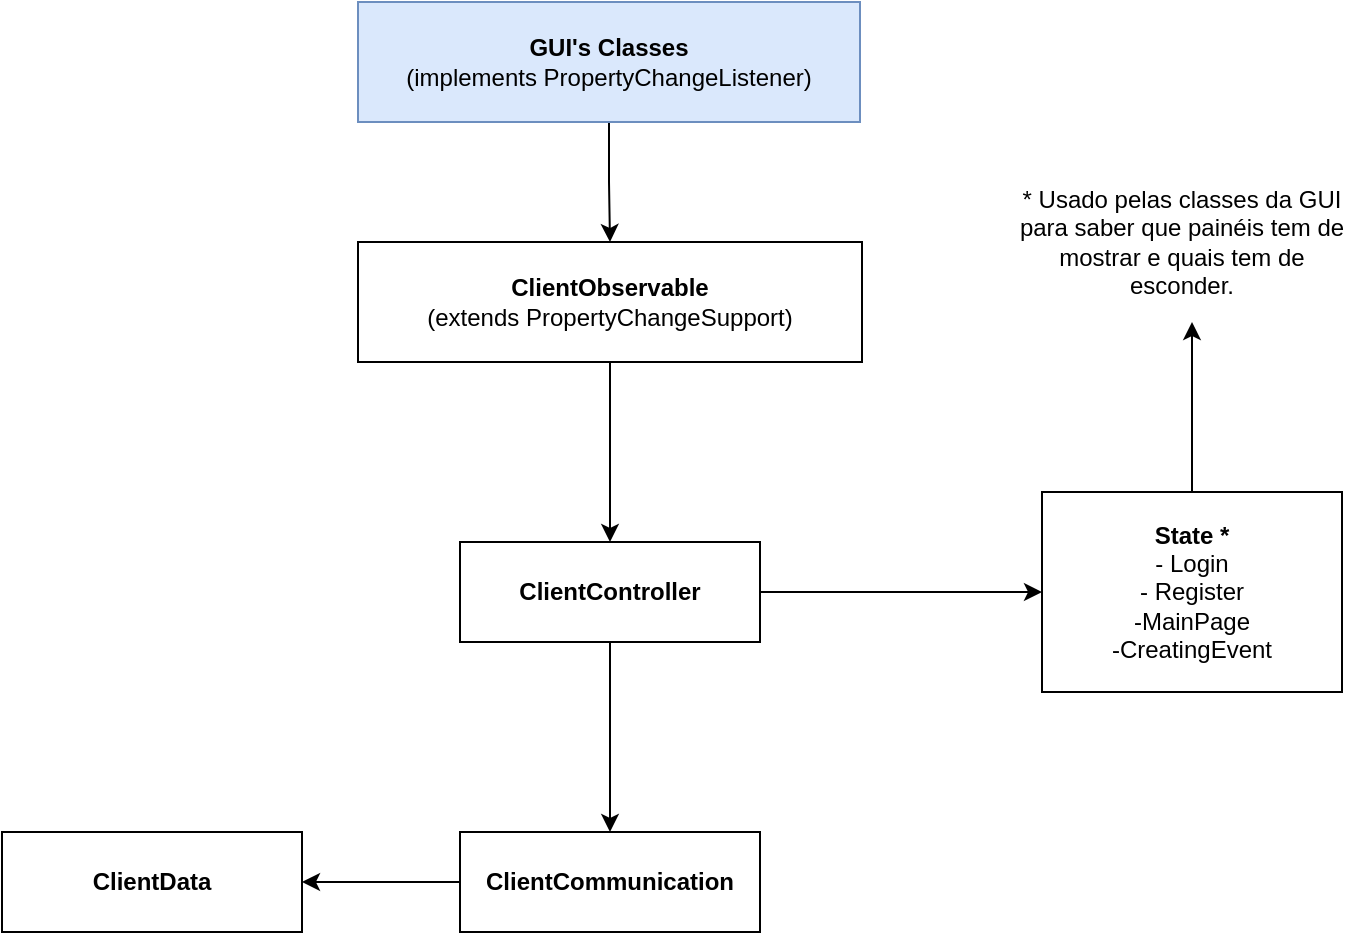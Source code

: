 <mxfile version="13.9.9" type="device"><diagram id="gMTZkr99O7j1D7kOCMaE" name="Page-1"><mxGraphModel dx="1106" dy="788" grid="1" gridSize="10" guides="1" tooltips="1" connect="1" arrows="1" fold="1" page="1" pageScale="1" pageWidth="827" pageHeight="1169" math="0" shadow="0"><root><mxCell id="0"/><mxCell id="1" parent="0"/><mxCell id="4AfntD0hj106FUGerTyk-3" style="edgeStyle=orthogonalEdgeStyle;rounded=0;orthogonalLoop=1;jettySize=auto;html=1;exitX=0.5;exitY=1;exitDx=0;exitDy=0;entryX=0.5;entryY=0;entryDx=0;entryDy=0;" parent="1" source="4AfntD0hj106FUGerTyk-1" target="4AfntD0hj106FUGerTyk-2" edge="1"><mxGeometry relative="1" as="geometry"/></mxCell><mxCell id="4AfntD0hj106FUGerTyk-1" value="&lt;b&gt;ClientObservable&lt;/b&gt;&lt;br&gt;(extends PropertyChangeSupport)" style="rounded=0;whiteSpace=wrap;html=1;" parent="1" vertex="1"><mxGeometry x="288" y="140" width="252" height="60" as="geometry"/></mxCell><mxCell id="4AfntD0hj106FUGerTyk-5" style="edgeStyle=orthogonalEdgeStyle;rounded=0;orthogonalLoop=1;jettySize=auto;html=1;exitX=0.5;exitY=1;exitDx=0;exitDy=0;entryX=0.5;entryY=0;entryDx=0;entryDy=0;" parent="1" source="4AfntD0hj106FUGerTyk-2" target="4AfntD0hj106FUGerTyk-4" edge="1"><mxGeometry relative="1" as="geometry"/></mxCell><mxCell id="4AfntD0hj106FUGerTyk-7" style="edgeStyle=orthogonalEdgeStyle;rounded=0;orthogonalLoop=1;jettySize=auto;html=1;exitX=1;exitY=0.5;exitDx=0;exitDy=0;entryX=0;entryY=0.5;entryDx=0;entryDy=0;" parent="1" source="4AfntD0hj106FUGerTyk-2" target="4AfntD0hj106FUGerTyk-6" edge="1"><mxGeometry relative="1" as="geometry"/></mxCell><mxCell id="4AfntD0hj106FUGerTyk-2" value="&lt;b&gt;ClientController&lt;/b&gt;" style="rounded=0;whiteSpace=wrap;html=1;" parent="1" vertex="1"><mxGeometry x="339" y="290" width="150" height="50" as="geometry"/></mxCell><mxCell id="4AfntD0hj106FUGerTyk-11" style="edgeStyle=orthogonalEdgeStyle;rounded=0;orthogonalLoop=1;jettySize=auto;html=1;exitX=0;exitY=0.5;exitDx=0;exitDy=0;entryX=1;entryY=0.5;entryDx=0;entryDy=0;" parent="1" source="4AfntD0hj106FUGerTyk-4" target="4AfntD0hj106FUGerTyk-10" edge="1"><mxGeometry relative="1" as="geometry"/></mxCell><mxCell id="4AfntD0hj106FUGerTyk-4" value="&lt;b&gt;ClientCommunication&lt;/b&gt;" style="rounded=0;whiteSpace=wrap;html=1;" parent="1" vertex="1"><mxGeometry x="339" y="435" width="150" height="50" as="geometry"/></mxCell><mxCell id="4AfntD0hj106FUGerTyk-16" style="edgeStyle=orthogonalEdgeStyle;rounded=0;orthogonalLoop=1;jettySize=auto;html=1;exitX=0.5;exitY=0;exitDx=0;exitDy=0;" parent="1" source="4AfntD0hj106FUGerTyk-6" edge="1"><mxGeometry relative="1" as="geometry"><mxPoint x="705" y="180" as="targetPoint"/></mxGeometry></mxCell><mxCell id="4AfntD0hj106FUGerTyk-6" value="&lt;b&gt;State *&lt;/b&gt;&lt;br&gt;- Login&lt;br&gt;- Register&lt;br&gt;-MainPage&lt;br&gt;-CreatingEvent" style="rounded=0;whiteSpace=wrap;html=1;" parent="1" vertex="1"><mxGeometry x="630" y="265" width="150" height="100" as="geometry"/></mxCell><mxCell id="4AfntD0hj106FUGerTyk-9" style="edgeStyle=orthogonalEdgeStyle;rounded=0;orthogonalLoop=1;jettySize=auto;html=1;exitX=0.5;exitY=1;exitDx=0;exitDy=0;entryX=0.5;entryY=0;entryDx=0;entryDy=0;" parent="1" source="4AfntD0hj106FUGerTyk-8" target="4AfntD0hj106FUGerTyk-1" edge="1"><mxGeometry relative="1" as="geometry"/></mxCell><mxCell id="4AfntD0hj106FUGerTyk-8" value="&lt;b&gt;GUI's Classes&lt;/b&gt;&lt;br&gt;(implements PropertyChangeListener)" style="rounded=0;whiteSpace=wrap;html=1;fillColor=#dae8fc;strokeColor=#6c8ebf;" parent="1" vertex="1"><mxGeometry x="288" y="20" width="251" height="60" as="geometry"/></mxCell><mxCell id="4AfntD0hj106FUGerTyk-10" value="&lt;b&gt;ClientData&lt;br&gt;&lt;/b&gt;" style="rounded=0;whiteSpace=wrap;html=1;" parent="1" vertex="1"><mxGeometry x="110" y="435" width="150" height="50" as="geometry"/></mxCell><mxCell id="4AfntD0hj106FUGerTyk-13" value="&lt;br class=&quot;Apple-interchange-newline&quot;&gt;&lt;span style=&quot;text-align: left&quot;&gt;* Usado pelas classes da GUI para saber que painéis tem de mostrar e quais tem de esconder.&lt;/span&gt;" style="text;html=1;strokeColor=none;fillColor=none;align=center;verticalAlign=middle;whiteSpace=wrap;rounded=0;shadow=0;" parent="1" vertex="1"><mxGeometry x="610" y="100" width="180" height="65" as="geometry"/></mxCell></root></mxGraphModel></diagram></mxfile>